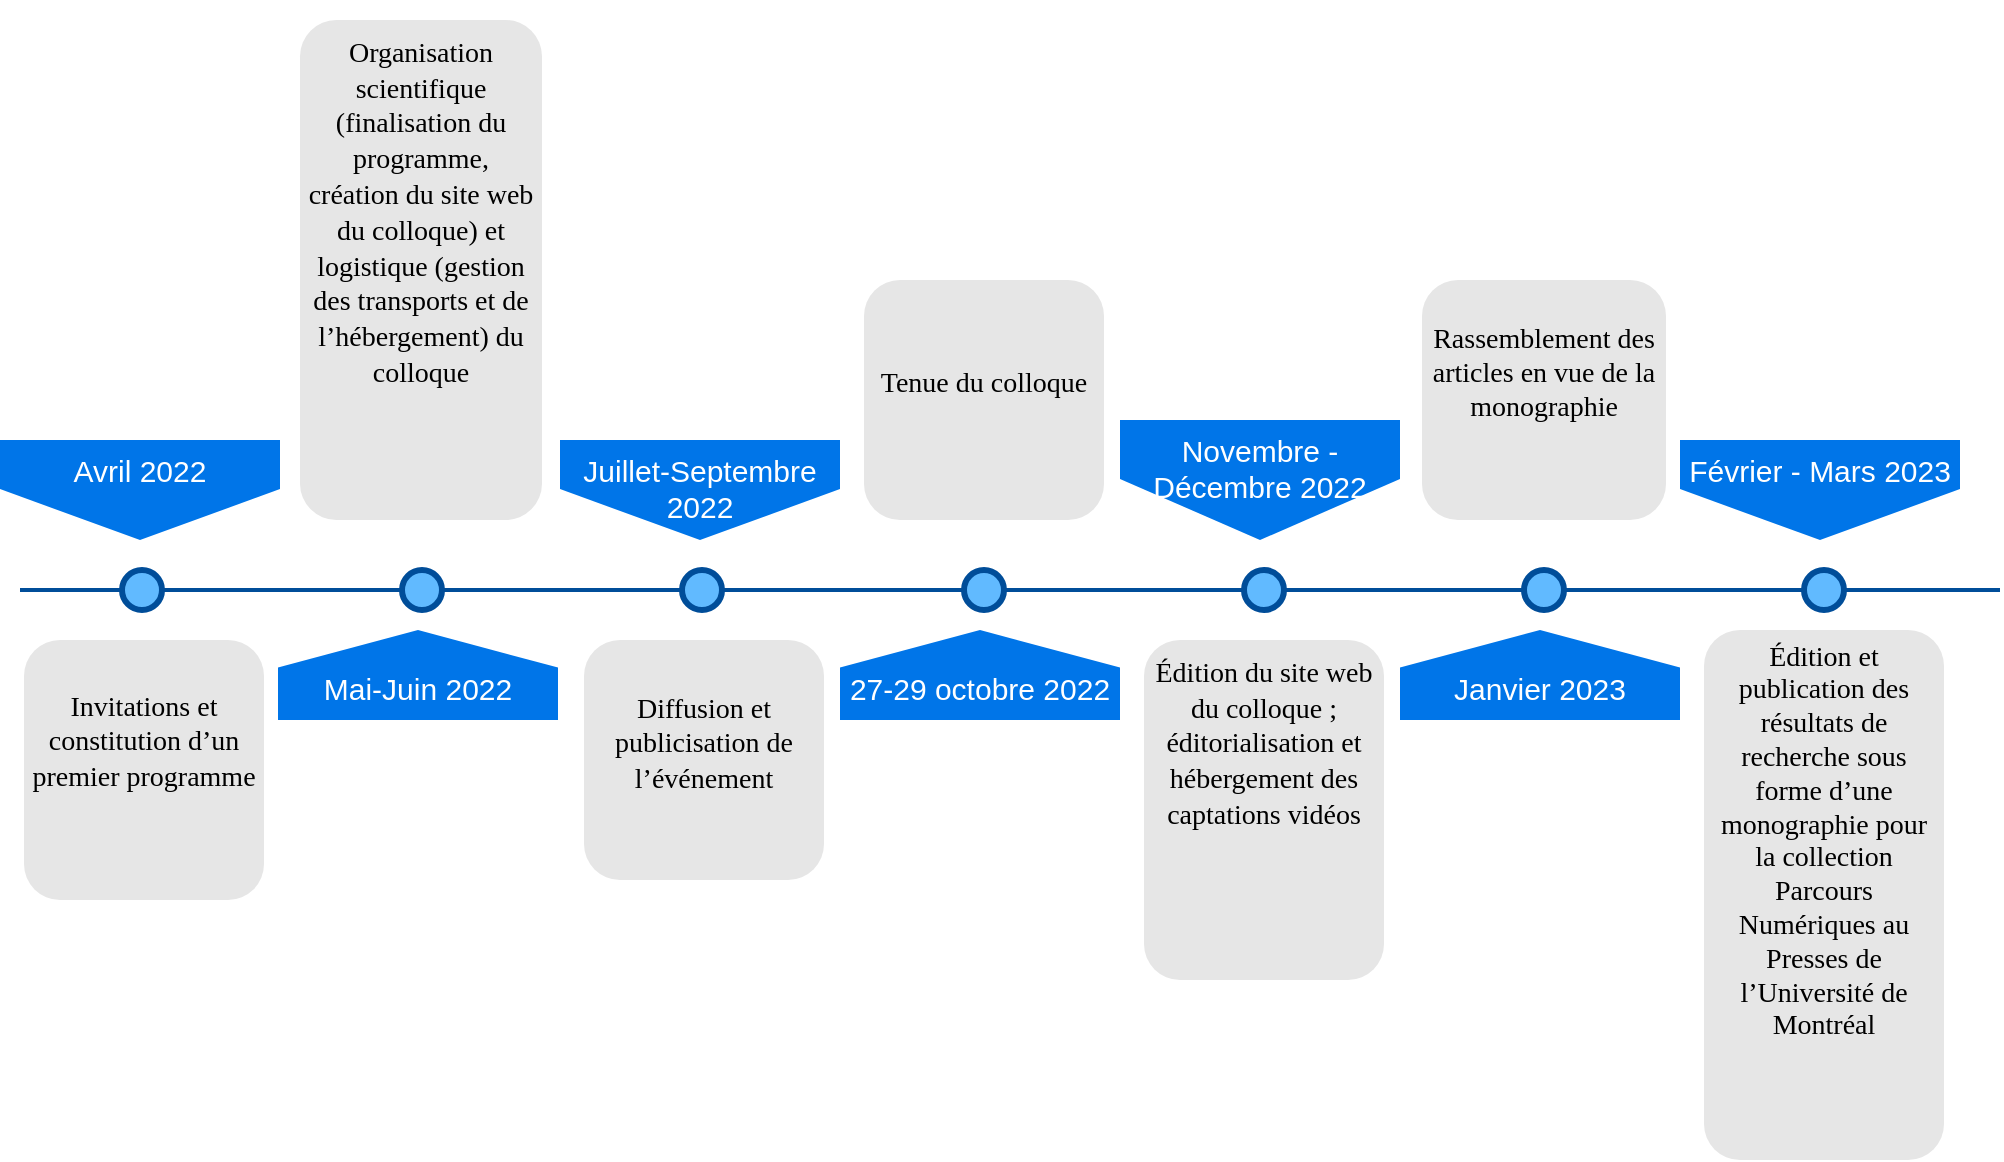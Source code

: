 <mxfile version="17.4.5" type="github">
  <diagram name="Page-1" id="82e54ff1-d628-8f03-85c4-9753963a91cd">
    <mxGraphModel dx="1688" dy="991" grid="1" gridSize="10" guides="1" tooltips="1" connect="1" arrows="1" fold="1" page="1" pageScale="1" pageWidth="1100" pageHeight="850" background="none" math="0" shadow="0">
      <root>
        <mxCell id="0" />
        <mxCell id="1" parent="0" />
        <mxCell id="4ec97bd9e5d20128-1" value="" style="line;strokeWidth=2;html=1;fillColor=none;fontSize=28;fontColor=#004D99;strokeColor=#004D99;" parent="1" vertex="1">
          <mxGeometry x="48" y="400" width="990" height="10" as="geometry" />
        </mxCell>
        <mxCell id="4ec97bd9e5d20128-5" value="Avril 2022" style="shape=offPageConnector;whiteSpace=wrap;html=1;fillColor=#0075E8;fontSize=15;fontColor=#FFFFFF;size=0.509;verticalAlign=top;strokeColor=none;" parent="1" vertex="1">
          <mxGeometry x="38" y="330" width="140" height="50" as="geometry" />
        </mxCell>
        <mxCell id="4ec97bd9e5d20128-6" value="Juillet-Septembre 2022" style="shape=offPageConnector;whiteSpace=wrap;html=1;fillColor=#0075E8;fontSize=15;fontColor=#FFFFFF;size=0.509;verticalAlign=top;strokeColor=none;" parent="1" vertex="1">
          <mxGeometry x="318" y="330" width="140" height="50" as="geometry" />
        </mxCell>
        <mxCell id="4ec97bd9e5d20128-7" value="Mai-Juin 2022" style="shape=offPageConnector;whiteSpace=wrap;html=1;fillColor=#0075E8;fontSize=15;fontColor=#FFFFFF;size=0.418;flipV=1;verticalAlign=bottom;strokeColor=none;spacingBottom=4;" parent="1" vertex="1">
          <mxGeometry x="177" y="425" width="140" height="45" as="geometry" />
        </mxCell>
        <mxCell id="4ec97bd9e5d20128-8" value="27-29 octobre 2022" style="shape=offPageConnector;whiteSpace=wrap;html=1;fillColor=#0075E8;fontSize=15;fontColor=#FFFFFF;size=0.418;flipV=1;verticalAlign=bottom;strokeColor=none;spacingBottom=4;" parent="1" vertex="1">
          <mxGeometry x="458" y="425" width="140" height="45" as="geometry" />
        </mxCell>
        <mxCell id="4ec97bd9e5d20128-9" value="" style="ellipse;whiteSpace=wrap;html=1;fillColor=#61BAFF;fontSize=28;fontColor=#004D99;strokeWidth=3;strokeColor=#004D99;" parent="1" vertex="1">
          <mxGeometry x="99" y="395" width="20" height="20" as="geometry" />
        </mxCell>
        <mxCell id="4ec97bd9e5d20128-10" value="" style="ellipse;whiteSpace=wrap;html=1;fillColor=#61BAFF;fontSize=28;fontColor=#004D99;strokeWidth=3;strokeColor=#004D99;" parent="1" vertex="1">
          <mxGeometry x="239" y="395" width="20" height="20" as="geometry" />
        </mxCell>
        <mxCell id="4ec97bd9e5d20128-11" value="" style="ellipse;whiteSpace=wrap;html=1;fillColor=#61BAFF;fontSize=28;fontColor=#004D99;strokeWidth=3;strokeColor=#004D99;" parent="1" vertex="1">
          <mxGeometry x="379" y="395" width="20" height="20" as="geometry" />
        </mxCell>
        <mxCell id="4ec97bd9e5d20128-13" value="" style="ellipse;whiteSpace=wrap;html=1;fillColor=#61BAFF;fontSize=28;fontColor=#004D99;strokeWidth=3;strokeColor=#004D99;" parent="1" vertex="1">
          <mxGeometry x="520" y="395" width="20" height="20" as="geometry" />
        </mxCell>
        <mxCell id="4ec97bd9e5d20128-14" value="&lt;div style=&quot;font-size: 14px&quot;&gt;&lt;font style=&quot;font-size: 14px&quot;&gt;&amp;nbsp;&lt;/font&gt;&lt;/div&gt;&lt;div style=&quot;font-size: 14px&quot;&gt;&lt;font style=&quot;font-size: 14px&quot; face=&quot;Verdana&quot;&gt;&lt;br&gt;&lt;/font&gt;&lt;/div&gt;&lt;div style=&quot;font-size: 14px&quot;&gt;&lt;font style=&quot;font-size: 14px&quot; face=&quot;Verdana&quot;&gt;Invitations et constitution d’un premier programme&lt;/font&gt;&lt;/div&gt;" style="text;html=1;spacing=5;spacingTop=-20;whiteSpace=wrap;overflow=hidden;strokeColor=none;strokeWidth=3;fillColor=#E6E6E6;fontSize=13;fontColor=#000000;align=center;rounded=1;" parent="1" vertex="1">
          <mxGeometry x="50" y="430" width="120" height="130" as="geometry" />
        </mxCell>
        <mxCell id="4ec97bd9e5d20128-16" value="&lt;div style=&quot;font-size: 14px&quot;&gt;&lt;font style=&quot;font-size: 14px&quot; face=&quot;Verdana&quot;&gt;&lt;br&gt;&lt;/font&gt;&lt;/div&gt;&lt;div style=&quot;font-size: 14px&quot;&gt;&lt;font style=&quot;font-size: 14px&quot; face=&quot;Verdana&quot;&gt;Organisation scientifique (finalisation du programme, création du site web du colloque) et logistique (gestion des transports et de l’hébergement) du colloque&lt;/font&gt;&lt;/div&gt;" style="text;html=1;spacing=5;spacingTop=-20;whiteSpace=wrap;overflow=hidden;strokeColor=none;strokeWidth=3;fillColor=#E6E6E6;fontSize=13;fontColor=#000000;align=center;rounded=1;" parent="1" vertex="1">
          <mxGeometry x="188" y="120" width="121" height="250" as="geometry" />
        </mxCell>
        <mxCell id="4ec97bd9e5d20128-17" value="&lt;div style=&quot;font-size: 14px&quot;&gt;&lt;font style=&quot;font-size: 14px&quot; face=&quot;Verdana&quot;&gt;&lt;br&gt;&lt;/font&gt;&lt;/div&gt;&lt;div style=&quot;font-size: 14px&quot;&gt;&lt;font style=&quot;font-size: 14px&quot; face=&quot;Verdana&quot;&gt;&lt;br&gt;&lt;/font&gt;&lt;/div&gt;&lt;div style=&quot;font-size: 14px&quot;&gt;&lt;font style=&quot;font-size: 14px&quot; face=&quot;Verdana&quot;&gt;Diffusion et publicisation de l’événement&lt;/font&gt;&lt;/div&gt;" style="text;html=1;spacing=5;spacingTop=-20;whiteSpace=wrap;overflow=hidden;strokeColor=none;strokeWidth=3;fillColor=#E6E6E6;fontSize=13;fontColor=#000000;align=center;rounded=1;" parent="1" vertex="1">
          <mxGeometry x="330" y="430" width="120" height="120" as="geometry" />
        </mxCell>
        <mxCell id="4ec97bd9e5d20128-18" value="&lt;div style=&quot;font-size: 14px&quot;&gt;&lt;font style=&quot;font-size: 14px&quot; face=&quot;Verdana&quot;&gt;&lt;br&gt;&lt;/font&gt;&lt;/div&gt;&lt;div style=&quot;font-size: 14px&quot;&gt;&lt;font style=&quot;font-size: 14px&quot; face=&quot;Verdana&quot;&gt;&lt;br&gt;&lt;/font&gt;&lt;/div&gt;&lt;div style=&quot;font-size: 14px&quot;&gt;&lt;font style=&quot;font-size: 14px&quot; face=&quot;Verdana&quot;&gt;&lt;br&gt;&lt;/font&gt;&lt;/div&gt;&lt;div style=&quot;font-size: 14px&quot;&gt;&lt;font style=&quot;font-size: 14px&quot; face=&quot;Verdana&quot;&gt;Tenue du colloque&lt;/font&gt;&lt;/div&gt;" style="text;html=1;spacing=5;spacingTop=-20;whiteSpace=wrap;overflow=hidden;strokeColor=none;strokeWidth=3;fillColor=#E6E6E6;fontSize=13;fontColor=#000000;align=center;rounded=1;" parent="1" vertex="1">
          <mxGeometry x="470" y="250" width="120" height="120" as="geometry" />
        </mxCell>
        <mxCell id="nEgdPG6tb0b_NKAuEuqp-4" value="Novembre - Décembre 2022" style="shape=offPageConnector;whiteSpace=wrap;html=1;fillColor=#0075E8;fontSize=15;fontColor=#FFFFFF;size=0.509;verticalAlign=top;strokeColor=none;" vertex="1" parent="1">
          <mxGeometry x="598" y="320" width="140" height="60" as="geometry" />
        </mxCell>
        <mxCell id="nEgdPG6tb0b_NKAuEuqp-5" value="Janvier 2023" style="shape=offPageConnector;whiteSpace=wrap;html=1;fillColor=#0075E8;fontSize=15;fontColor=#FFFFFF;size=0.418;flipV=1;verticalAlign=bottom;strokeColor=none;spacingBottom=4;" vertex="1" parent="1">
          <mxGeometry x="738" y="425" width="140" height="45" as="geometry" />
        </mxCell>
        <mxCell id="nEgdPG6tb0b_NKAuEuqp-6" value="" style="ellipse;whiteSpace=wrap;html=1;fillColor=#61BAFF;fontSize=28;fontColor=#004D99;strokeWidth=3;strokeColor=#004D99;" vertex="1" parent="1">
          <mxGeometry x="660" y="395" width="20" height="20" as="geometry" />
        </mxCell>
        <mxCell id="nEgdPG6tb0b_NKAuEuqp-7" value="" style="ellipse;whiteSpace=wrap;html=1;fillColor=#61BAFF;fontSize=28;fontColor=#004D99;strokeWidth=3;strokeColor=#004D99;" vertex="1" parent="1">
          <mxGeometry x="800" y="395" width="20" height="20" as="geometry" />
        </mxCell>
        <mxCell id="nEgdPG6tb0b_NKAuEuqp-8" value="&lt;div style=&quot;font-size: 14px&quot;&gt;&lt;font style=&quot;font-size: 14px&quot; face=&quot;Verdana&quot;&gt;&lt;br&gt;&lt;/font&gt;&lt;/div&gt;&lt;div style=&quot;font-size: 14px&quot;&gt;&lt;font style=&quot;font-size: 14px&quot; face=&quot;Verdana&quot;&gt;Édition du site web du colloque ; éditorialisation et hébergement des captations vidéos&lt;/font&gt;&lt;/div&gt;" style="text;html=1;spacing=5;spacingTop=-20;whiteSpace=wrap;overflow=hidden;strokeColor=none;strokeWidth=3;fillColor=#E6E6E6;fontSize=13;fontColor=#000000;align=center;rounded=1;" vertex="1" parent="1">
          <mxGeometry x="610" y="430" width="120" height="170" as="geometry" />
        </mxCell>
        <mxCell id="nEgdPG6tb0b_NKAuEuqp-9" value="&lt;div&gt;&lt;font face=&quot;Verdana&quot;&gt;&lt;br&gt;&lt;/font&gt;&lt;/div&gt;&lt;div align=&quot;center&quot;&gt;&lt;font face=&quot;Verdana&quot;&gt;&lt;span style=&quot;background-color: transparent&quot;&gt;&lt;span style=&quot;font-size: 14px ; font-style: normal ; font-weight: 400 ; letter-spacing: normal ; text-indent: 0px ; text-transform: none ; word-spacing: 0px ; display: inline ; float: none&quot;&gt;&lt;br&gt;&lt;/span&gt;&lt;/span&gt;&lt;/font&gt;&lt;/div&gt;&lt;div align=&quot;center&quot;&gt;&lt;font face=&quot;Verdana&quot;&gt;&lt;span style=&quot;background-color: transparent&quot;&gt;&lt;span style=&quot;font-size: 14px ; font-style: normal ; font-weight: 400 ; letter-spacing: normal ; text-indent: 0px ; text-transform: none ; word-spacing: 0px ; display: inline ; float: none&quot;&gt;Rassemblement des articles en vue de la monographie&lt;/span&gt;&lt;/span&gt;&lt;/font&gt;&lt;/div&gt;" style="text;html=1;spacing=5;spacingTop=-20;whiteSpace=wrap;overflow=hidden;strokeColor=none;strokeWidth=3;fillColor=#E6E6E6;fontSize=13;fontColor=#000000;align=center;rounded=1;" vertex="1" parent="1">
          <mxGeometry x="749" y="250" width="122" height="120" as="geometry" />
        </mxCell>
        <mxCell id="nEgdPG6tb0b_NKAuEuqp-10" value="Février - Mars 2023" style="shape=offPageConnector;whiteSpace=wrap;html=1;fillColor=#0075E8;fontSize=15;fontColor=#FFFFFF;size=0.509;verticalAlign=top;strokeColor=none;" vertex="1" parent="1">
          <mxGeometry x="878" y="330" width="140" height="50" as="geometry" />
        </mxCell>
        <mxCell id="nEgdPG6tb0b_NKAuEuqp-12" value="" style="ellipse;whiteSpace=wrap;html=1;fillColor=#61BAFF;fontSize=28;fontColor=#004D99;strokeWidth=3;strokeColor=#004D99;" vertex="1" parent="1">
          <mxGeometry x="940" y="395" width="20" height="20" as="geometry" />
        </mxCell>
        <mxCell id="nEgdPG6tb0b_NKAuEuqp-14" value="&lt;font face=&quot;Verdana&quot;&gt;&lt;br&gt;&lt;/font&gt;&lt;div&gt;&lt;font face=&quot;Verdana&quot;&gt;&lt;span style=&quot;font-size: 14px ; font-style: normal ; font-weight: 400 ; letter-spacing: normal ; text-align: left ; text-indent: 0px ; text-transform: none ; word-spacing: 0px ; background-color: rgba(221 , 223 , 228 , 0.07) ; display: inline ; float: none&quot;&gt;Édition et publication des résultats de recherche sous forme d’une monographie pour la collection Parcours Numériques au Presses de l’Université de Montréal&lt;/span&gt;&lt;/font&gt;&lt;/div&gt;" style="text;html=1;spacing=5;spacingTop=-20;whiteSpace=wrap;overflow=hidden;strokeColor=none;strokeWidth=3;fillColor=#E6E6E6;fontSize=13;fontColor=#000000;align=center;rounded=1;" vertex="1" parent="1">
          <mxGeometry x="890" y="425" width="120" height="265" as="geometry" />
        </mxCell>
      </root>
    </mxGraphModel>
  </diagram>
</mxfile>
